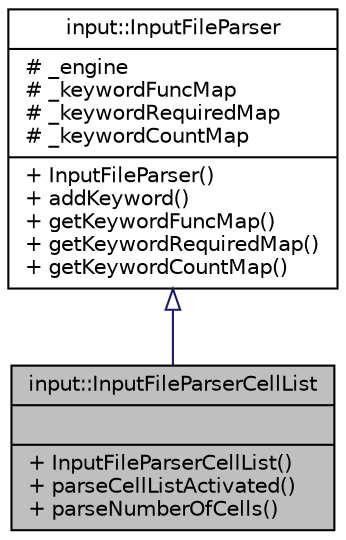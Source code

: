 digraph "input::InputFileParserCellList"
{
 // LATEX_PDF_SIZE
  edge [fontname="Helvetica",fontsize="10",labelfontname="Helvetica",labelfontsize="10"];
  node [fontname="Helvetica",fontsize="10",shape=record];
  Node1 [label="{input::InputFileParserCellList\n||+ InputFileParserCellList()\l+ parseCellListActivated()\l+ parseNumberOfCells()\l}",height=0.2,width=0.4,color="black", fillcolor="grey75", style="filled", fontcolor="black",tooltip="Parses the cell list commands in the input file."];
  Node2 -> Node1 [dir="back",color="midnightblue",fontsize="10",style="solid",arrowtail="onormal",fontname="Helvetica"];
  Node2 [label="{input::InputFileParser\n|# _engine\l# _keywordFuncMap\l# _keywordRequiredMap\l# _keywordCountMap\l|+ InputFileParser()\l+ addKeyword()\l+ getKeywordFuncMap()\l+ getKeywordRequiredMap()\l+ getKeywordCountMap()\l}",height=0.2,width=0.4,color="black", fillcolor="white", style="filled",URL="$classinput_1_1InputFileParser.html",tooltip="Base class for parsing the input file."];
}
